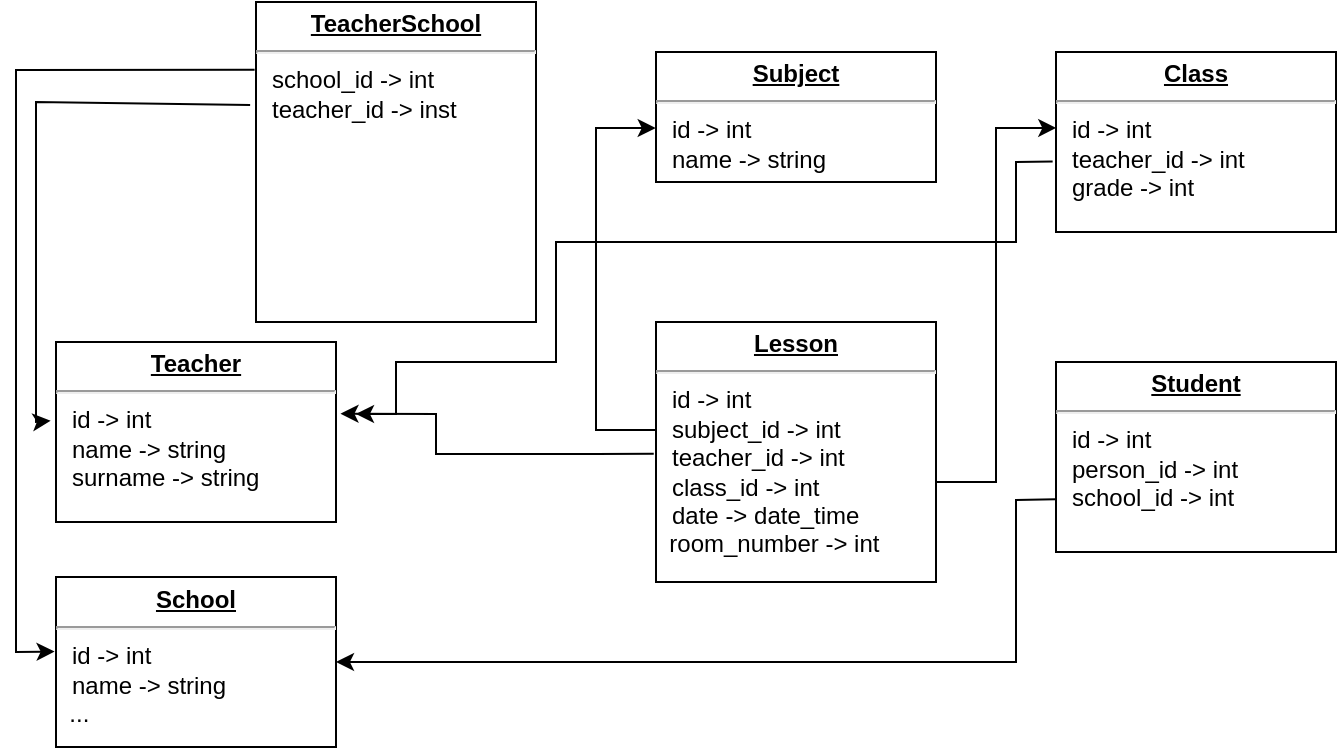 <mxfile version="17.1.3" type="github">
  <diagram name="Page-1" id="a7904f86-f2b4-8e86-fa97-74104820619b">
    <mxGraphModel dx="1422" dy="793" grid="1" gridSize="10" guides="1" tooltips="1" connect="1" arrows="1" fold="1" page="1" pageScale="1" pageWidth="1100" pageHeight="850" background="none" math="0" shadow="0">
      <root>
        <mxCell id="0" />
        <mxCell id="1" parent="0" />
        <mxCell id="24794b860abc3c2d-1" value="&lt;p style=&quot;margin: 0px ; margin-top: 4px ; text-align: center ; text-decoration: underline&quot;&gt;&lt;b&gt;School&lt;/b&gt;&lt;br&gt;&lt;/p&gt;&lt;hr&gt;&lt;p style=&quot;margin: 0px ; margin-left: 8px&quot;&gt;id -&amp;gt; int&lt;br&gt;name -&amp;gt; string&lt;/p&gt;&lt;div&gt;&amp;nbsp; ...&lt;br&gt;&lt;/div&gt;" style="verticalAlign=top;align=left;overflow=fill;fontSize=12;fontFamily=Helvetica;html=1;rounded=0;shadow=0;comic=0;labelBackgroundColor=none;strokeWidth=1" parent="1" vertex="1">
          <mxGeometry x="50" y="307.5" width="140" height="85" as="geometry" />
        </mxCell>
        <mxCell id="24794b860abc3c2d-17" value="&lt;p style=&quot;margin: 0px ; margin-top: 4px ; text-align: center ; text-decoration: underline&quot;&gt;&lt;b&gt;Teacher&lt;/b&gt;&lt;/p&gt;&lt;hr&gt;&lt;p style=&quot;margin: 0px ; margin-left: 8px&quot;&gt;id -&amp;gt; int&lt;br&gt;name -&amp;gt; string&lt;br&gt;surname -&amp;gt; string&lt;/p&gt;" style="verticalAlign=top;align=left;overflow=fill;fontSize=12;fontFamily=Helvetica;html=1;rounded=0;shadow=0;comic=0;labelBackgroundColor=none;strokeWidth=1" parent="1" vertex="1">
          <mxGeometry x="50" y="190" width="140" height="90" as="geometry" />
        </mxCell>
        <mxCell id="24794b860abc3c2d-19" value="&lt;p style=&quot;margin: 0px ; margin-top: 4px ; text-align: center ; text-decoration: underline&quot;&gt;&lt;b&gt;TeacherSchool&lt;/b&gt;&lt;/p&gt;&lt;hr&gt;&lt;p style=&quot;margin: 0px ; margin-left: 8px&quot;&gt;school_id -&amp;gt; int&lt;/p&gt;&lt;p style=&quot;margin: 0px ; margin-left: 8px&quot;&gt;teacher_id -&amp;gt; inst&lt;br&gt;&lt;/p&gt;" style="verticalAlign=top;align=left;overflow=fill;fontSize=12;fontFamily=Helvetica;html=1;rounded=0;shadow=0;comic=0;labelBackgroundColor=none;strokeWidth=1" parent="1" vertex="1">
          <mxGeometry x="150" y="20" width="140" height="160" as="geometry" />
        </mxCell>
        <mxCell id="24794b860abc3c2d-20" value="&lt;p style=&quot;margin: 0px ; margin-top: 4px ; text-align: center ; text-decoration: underline&quot;&gt;&lt;b&gt;Subject&lt;/b&gt;&lt;br&gt;&lt;/p&gt;&lt;hr&gt;&lt;p style=&quot;margin: 0px ; margin-left: 8px&quot;&gt;id -&amp;gt; int&lt;br&gt;name -&amp;gt; string&lt;/p&gt;" style="verticalAlign=top;align=left;overflow=fill;fontSize=12;fontFamily=Helvetica;html=1;rounded=0;shadow=0;comic=0;labelBackgroundColor=none;strokeWidth=1" parent="1" vertex="1">
          <mxGeometry x="350" y="45" width="140" height="65" as="geometry" />
        </mxCell>
        <mxCell id="24794b860abc3c2d-21" value="&lt;p style=&quot;margin: 0px ; margin-top: 4px ; text-align: center ; text-decoration: underline&quot;&gt;&lt;b&gt;Student&lt;/b&gt;&lt;/p&gt;&lt;hr&gt;&lt;p style=&quot;margin: 0px ; margin-left: 8px&quot;&gt;id -&amp;gt; int&lt;br&gt;person_id -&amp;gt; int&lt;/p&gt;&lt;p style=&quot;margin: 0px ; margin-left: 8px&quot;&gt;school_id -&amp;gt; int&lt;br&gt;&lt;/p&gt;" style="verticalAlign=top;align=left;overflow=fill;fontSize=12;fontFamily=Helvetica;html=1;rounded=0;shadow=0;comic=0;labelBackgroundColor=none;strokeWidth=1" parent="1" vertex="1">
          <mxGeometry x="550" y="200" width="140" height="95" as="geometry" />
        </mxCell>
        <mxCell id="24794b860abc3c2d-23" value="&lt;p style=&quot;margin: 0px ; margin-top: 4px ; text-align: center ; text-decoration: underline&quot;&gt;&lt;b&gt;Lesson&lt;/b&gt;&lt;/p&gt;&lt;hr&gt;&lt;p style=&quot;margin: 0px ; margin-left: 8px&quot;&gt;id -&amp;gt; int&lt;br&gt;subject_id -&amp;gt; int&lt;br&gt;teacher_id -&amp;gt; int&lt;br&gt;&lt;/p&gt;&lt;p style=&quot;margin: 0px ; margin-left: 8px&quot;&gt;class_id -&amp;gt; int&lt;br&gt;&lt;/p&gt;&lt;p style=&quot;margin: 0px ; margin-left: 8px&quot;&gt;date -&amp;gt; date_time&lt;br&gt;&lt;/p&gt;&amp;nbsp; room_number -&amp;gt; int" style="verticalAlign=top;align=left;overflow=fill;fontSize=12;fontFamily=Helvetica;html=1;rounded=0;shadow=0;comic=0;labelBackgroundColor=none;strokeWidth=1" parent="1" vertex="1">
          <mxGeometry x="350" y="180" width="140" height="130" as="geometry" />
        </mxCell>
        <mxCell id="24794b860abc3c2d-24" value="&lt;p style=&quot;margin: 0px ; margin-top: 4px ; text-align: center ; text-decoration: underline&quot;&gt;&lt;b&gt;Class&lt;/b&gt;&lt;/p&gt;&lt;hr&gt;&lt;p style=&quot;margin: 0px ; margin-left: 8px&quot;&gt;id -&amp;gt; int&lt;br&gt;teacher_id -&amp;gt; int&lt;br&gt;grade -&amp;gt; int&lt;br&gt;&lt;/p&gt;" style="verticalAlign=top;align=left;overflow=fill;fontSize=12;fontFamily=Helvetica;html=1;rounded=0;shadow=0;comic=0;labelBackgroundColor=none;strokeWidth=1" parent="1" vertex="1">
          <mxGeometry x="550" y="45" width="140" height="90" as="geometry" />
        </mxCell>
        <mxCell id="AaEKghp3i6mLyKjoN-1V-8" value="" style="endArrow=classic;html=1;rounded=0;exitX=-0.021;exitY=0.322;exitDx=0;exitDy=0;exitPerimeter=0;entryX=-0.019;entryY=0.437;entryDx=0;entryDy=0;entryPerimeter=0;" edge="1" parent="1" source="24794b860abc3c2d-19" target="24794b860abc3c2d-17">
          <mxGeometry width="50" height="50" relative="1" as="geometry">
            <mxPoint x="300" y="310" as="sourcePoint" />
            <mxPoint x="350" y="260" as="targetPoint" />
            <Array as="points">
              <mxPoint x="40" y="70" />
              <mxPoint x="40" y="230" />
            </Array>
          </mxGeometry>
        </mxCell>
        <mxCell id="AaEKghp3i6mLyKjoN-1V-9" value="" style="endArrow=classic;html=1;rounded=0;exitX=-0.005;exitY=0.212;exitDx=0;exitDy=0;exitPerimeter=0;entryX=-0.005;entryY=0.438;entryDx=0;entryDy=0;entryPerimeter=0;" edge="1" parent="1" source="24794b860abc3c2d-19" target="24794b860abc3c2d-1">
          <mxGeometry width="50" height="50" relative="1" as="geometry">
            <mxPoint x="300" y="280" as="sourcePoint" />
            <mxPoint x="30" y="340" as="targetPoint" />
            <Array as="points">
              <mxPoint x="30" y="54" />
              <mxPoint x="30" y="345" />
            </Array>
          </mxGeometry>
        </mxCell>
        <mxCell id="AaEKghp3i6mLyKjoN-1V-11" value="" style="endArrow=classic;html=1;rounded=0;entryX=-0.001;entryY=0.585;entryDx=0;entryDy=0;entryPerimeter=0;" edge="1" parent="1" target="24794b860abc3c2d-20">
          <mxGeometry width="50" height="50" relative="1" as="geometry">
            <mxPoint x="350" y="234" as="sourcePoint" />
            <mxPoint x="400" y="230" as="targetPoint" />
            <Array as="points">
              <mxPoint x="320" y="234" />
              <mxPoint x="320" y="150" />
              <mxPoint x="320" y="83" />
            </Array>
          </mxGeometry>
        </mxCell>
        <mxCell id="AaEKghp3i6mLyKjoN-1V-12" value="" style="endArrow=classic;html=1;rounded=0;exitX=-0.008;exitY=0.507;exitDx=0;exitDy=0;entryX=1.016;entryY=0.398;entryDx=0;entryDy=0;entryPerimeter=0;exitPerimeter=0;" edge="1" parent="1" source="24794b860abc3c2d-23" target="24794b860abc3c2d-17">
          <mxGeometry width="50" height="50" relative="1" as="geometry">
            <mxPoint x="280" y="240" as="sourcePoint" />
            <mxPoint x="330" y="190" as="targetPoint" />
            <Array as="points">
              <mxPoint x="320" y="246" />
              <mxPoint x="240" y="246" />
              <mxPoint x="240" y="226" />
            </Array>
          </mxGeometry>
        </mxCell>
        <mxCell id="AaEKghp3i6mLyKjoN-1V-13" value="" style="endArrow=classic;html=1;rounded=0;entryX=0.001;entryY=0.422;entryDx=0;entryDy=0;entryPerimeter=0;" edge="1" parent="1" target="24794b860abc3c2d-24">
          <mxGeometry width="50" height="50" relative="1" as="geometry">
            <mxPoint x="490" y="260" as="sourcePoint" />
            <mxPoint x="480" y="170" as="targetPoint" />
            <Array as="points">
              <mxPoint x="520" y="260" />
              <mxPoint x="520" y="83" />
            </Array>
          </mxGeometry>
        </mxCell>
        <mxCell id="AaEKghp3i6mLyKjoN-1V-14" value="" style="endArrow=classic;html=1;rounded=0;exitX=-0.012;exitY=0.608;exitDx=0;exitDy=0;exitPerimeter=0;" edge="1" parent="1" source="24794b860abc3c2d-24">
          <mxGeometry width="50" height="50" relative="1" as="geometry">
            <mxPoint x="340" y="180" as="sourcePoint" />
            <mxPoint x="200" y="226" as="targetPoint" />
            <Array as="points">
              <mxPoint x="530" y="100" />
              <mxPoint x="530" y="140" />
              <mxPoint x="300" y="140" />
              <mxPoint x="300" y="200" />
              <mxPoint x="220" y="200" />
              <mxPoint x="220" y="226" />
            </Array>
          </mxGeometry>
        </mxCell>
        <mxCell id="AaEKghp3i6mLyKjoN-1V-15" value="" style="endArrow=classic;html=1;rounded=0;exitX=-0.001;exitY=0.722;exitDx=0;exitDy=0;exitPerimeter=0;" edge="1" parent="1" source="24794b860abc3c2d-21">
          <mxGeometry width="50" height="50" relative="1" as="geometry">
            <mxPoint x="540" y="280" as="sourcePoint" />
            <mxPoint x="190" y="350" as="targetPoint" />
            <Array as="points">
              <mxPoint x="530" y="269" />
              <mxPoint x="530" y="350" />
            </Array>
          </mxGeometry>
        </mxCell>
      </root>
    </mxGraphModel>
  </diagram>
</mxfile>
